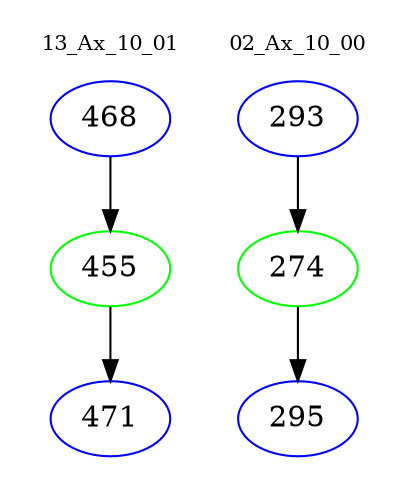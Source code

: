 digraph{
subgraph cluster_0 {
color = white
label = "13_Ax_10_01";
fontsize=10;
T0_468 [label="468", color="blue"]
T0_468 -> T0_455 [color="black"]
T0_455 [label="455", color="green"]
T0_455 -> T0_471 [color="black"]
T0_471 [label="471", color="blue"]
}
subgraph cluster_1 {
color = white
label = "02_Ax_10_00";
fontsize=10;
T1_293 [label="293", color="blue"]
T1_293 -> T1_274 [color="black"]
T1_274 [label="274", color="green"]
T1_274 -> T1_295 [color="black"]
T1_295 [label="295", color="blue"]
}
}
